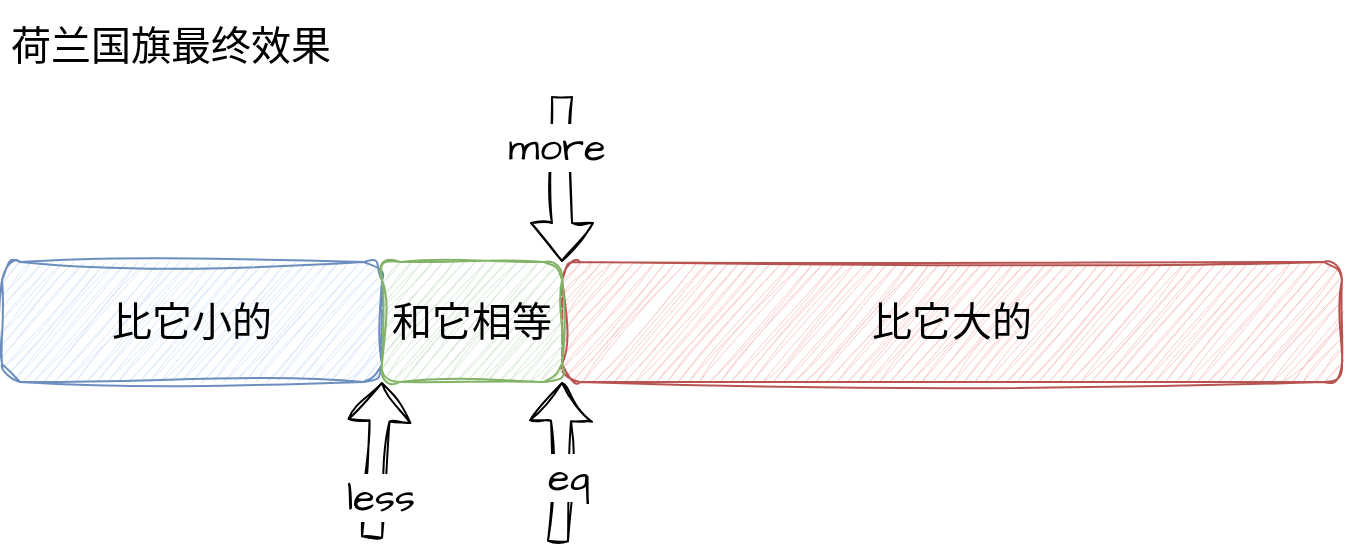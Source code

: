 <mxfile>
    <diagram id="BZZcQW6atTqjhy44g_oU" name="第 1 页">
        <mxGraphModel dx="1132" dy="723" grid="1" gridSize="10" guides="1" tooltips="1" connect="1" arrows="1" fold="1" page="1" pageScale="1" pageWidth="1200" pageHeight="1600" math="0" shadow="0">
            <root>
                <mxCell id="0"/>
                <mxCell id="1" parent="0"/>
                <mxCell id="134" value="比它小的" style="rounded=1;whiteSpace=wrap;html=1;hachureGap=4;fontFamily=Architects Daughter;fontSource=https%3A%2F%2Ffonts.googleapis.com%2Fcss%3Ffamily%3DArchitects%2BDaughter;fontSize=20;fillColor=#dae8fc;strokeColor=#6c8ebf;shadow=0;glass=0;sketch=1;curveFitting=1;jiggle=2;" vertex="1" parent="1">
                    <mxGeometry x="150" y="200" width="190" height="60" as="geometry"/>
                </mxCell>
                <mxCell id="136" value="比它大的" style="rounded=1;whiteSpace=wrap;html=1;sketch=1;hachureGap=4;jiggle=2;curveFitting=1;fontFamily=Architects Daughter;fontSource=https%3A%2F%2Ffonts.googleapis.com%2Fcss%3Ffamily%3DArchitects%2BDaughter;fontSize=20;fillColor=#f8cecc;strokeColor=#b85450;" vertex="1" parent="1">
                    <mxGeometry x="430" y="200" width="390" height="60" as="geometry"/>
                </mxCell>
                <mxCell id="135" value="和它相等" style="rounded=1;whiteSpace=wrap;html=1;hachureGap=4;fontFamily=Architects Daughter;fontSource=https%3A%2F%2Ffonts.googleapis.com%2Fcss%3Ffamily%3DArchitects%2BDaughter;fontSize=20;fillStyle=auto;fillColor=#d5e8d4;strokeColor=#82b366;shadow=0;sketch=1;curveFitting=1;jiggle=2;imageWidth=24;imageAspect=1;overflow=visible;recursiveResize=1;" vertex="1" parent="1">
                    <mxGeometry x="340" y="200" width="90" height="60" as="geometry"/>
                </mxCell>
                <mxCell id="138" value="" style="shape=flexArrow;endArrow=classic;html=1;sketch=1;hachureGap=4;jiggle=2;curveFitting=1;fontFamily=Architects Daughter;fontSource=https%3A%2F%2Ffonts.googleapis.com%2Fcss%3Ffamily%3DArchitects%2BDaughter;fontSize=16;entryX=0;entryY=1;entryDx=0;entryDy=0;" edge="1" parent="1" target="135">
                    <mxGeometry width="50" height="50" relative="1" as="geometry">
                        <mxPoint x="335" y="338" as="sourcePoint"/>
                        <mxPoint x="340" y="265" as="targetPoint"/>
                    </mxGeometry>
                </mxCell>
                <mxCell id="142" value="less" style="edgeLabel;html=1;align=center;verticalAlign=middle;resizable=0;points=[];fontSize=20;fontFamily=Architects Daughter;" vertex="1" connectable="0" parent="138">
                    <mxGeometry x="-0.466" y="-2" relative="1" as="geometry">
                        <mxPoint as="offset"/>
                    </mxGeometry>
                </mxCell>
                <mxCell id="139" value="" style="shape=flexArrow;endArrow=classic;html=1;sketch=1;hachureGap=4;jiggle=2;curveFitting=1;fontFamily=Architects Daughter;fontSource=https%3A%2F%2Ffonts.googleapis.com%2Fcss%3Ffamily%3DArchitects%2BDaughter;fontSize=16;entryX=0;entryY=0;entryDx=0;entryDy=0;" edge="1" parent="1" target="136">
                    <mxGeometry width="50" height="50" relative="1" as="geometry">
                        <mxPoint x="430" y="117" as="sourcePoint"/>
                        <mxPoint x="494" y="156" as="targetPoint"/>
                    </mxGeometry>
                </mxCell>
                <mxCell id="145" value="more" style="edgeLabel;html=1;align=center;verticalAlign=middle;resizable=0;points=[];fontSize=20;fontFamily=Architects Daughter;" vertex="1" connectable="0" parent="139">
                    <mxGeometry x="-0.398" y="-3" relative="1" as="geometry">
                        <mxPoint as="offset"/>
                    </mxGeometry>
                </mxCell>
                <mxCell id="140" value="" style="shape=flexArrow;endArrow=classic;html=1;sketch=1;hachureGap=4;jiggle=2;curveFitting=1;fontFamily=Architects Daughter;fontSource=https%3A%2F%2Ffonts.googleapis.com%2Fcss%3Ffamily%3DArchitects%2BDaughter;fontSize=16;entryX=1;entryY=1;entryDx=0;entryDy=0;" edge="1" parent="1" target="135">
                    <mxGeometry width="50" height="50" relative="1" as="geometry">
                        <mxPoint x="428" y="340" as="sourcePoint"/>
                        <mxPoint x="405" y="263" as="targetPoint"/>
                    </mxGeometry>
                </mxCell>
                <mxCell id="143" value="eq" style="edgeLabel;html=1;align=center;verticalAlign=middle;resizable=0;points=[];fontSize=20;fontFamily=Architects Daughter;" vertex="1" connectable="0" parent="140">
                    <mxGeometry x="-0.175" y="-4" relative="1" as="geometry">
                        <mxPoint as="offset"/>
                    </mxGeometry>
                </mxCell>
                <mxCell id="146" value="荷兰国旗最终效果" style="text;html=1;strokeColor=none;fillColor=none;align=center;verticalAlign=middle;whiteSpace=wrap;rounded=0;shadow=0;glass=0;sketch=1;hachureGap=4;jiggle=2;fillStyle=auto;curveFitting=1;fontFamily=Architects Daughter;fontSource=https%3A%2F%2Ffonts.googleapis.com%2Fcss%3Ffamily%3DArchitects%2BDaughter;fontSize=20;" vertex="1" parent="1">
                    <mxGeometry x="150" y="69" width="169" height="46" as="geometry"/>
                </mxCell>
            </root>
        </mxGraphModel>
    </diagram>
</mxfile>